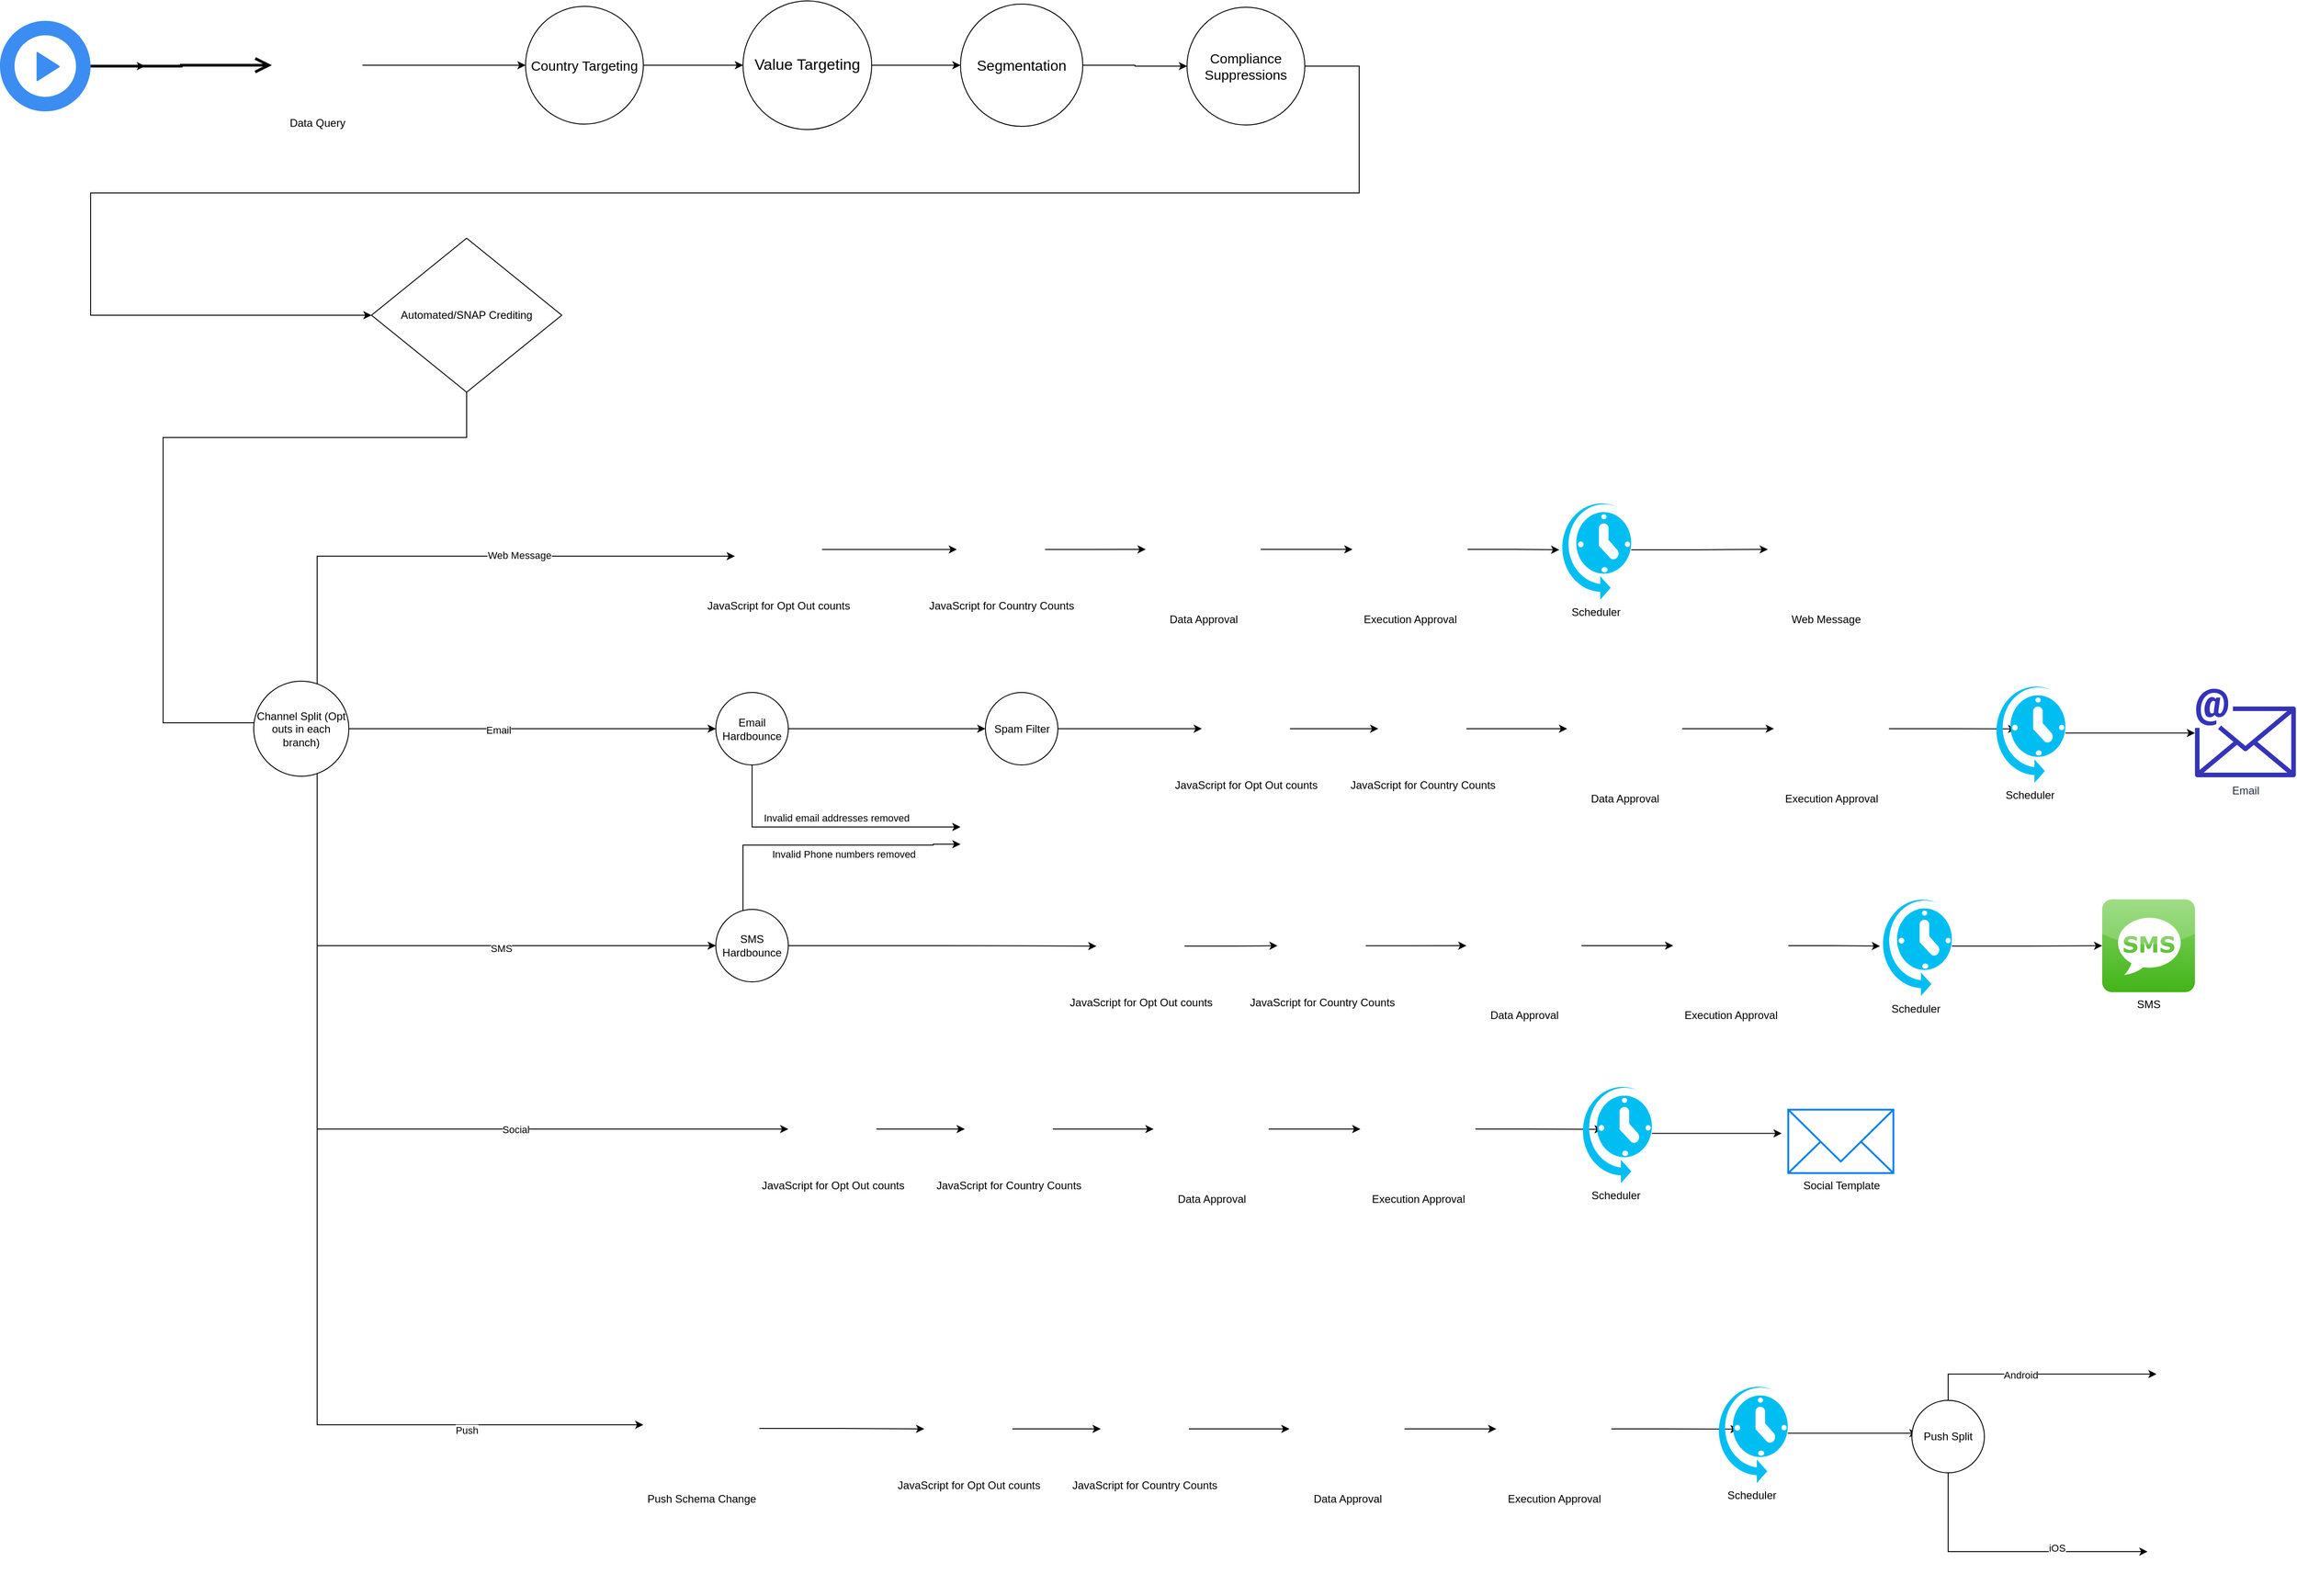 <mxfile version="13.5.3" type="github">
  <diagram id="2f404044-711c-603c-8f00-f6bb4c023d3c" name="Page-1">
    <mxGraphModel dx="2591" dy="762" grid="1" gridSize="10" guides="1" tooltips="1" connect="1" arrows="1" fold="1" page="1" pageScale="1" pageWidth="1169" pageHeight="827" background="#ffffff" math="0" shadow="0">
      <root>
        <mxCell id="0" />
        <mxCell id="1" parent="0" />
        <mxCell id="QS25DertQXvmk6rhUbj2-1" style="edgeStyle=orthogonalEdgeStyle;rounded=0;orthogonalLoop=1;jettySize=auto;html=1;" parent="1" source="8XHSFWnbZJ1DE-YiNsan-62" target="8XHSFWnbZJ1DE-YiNsan-65" edge="1">
          <mxGeometry relative="1" as="geometry" />
        </mxCell>
        <mxCell id="8XHSFWnbZJ1DE-YiNsan-62" value="Data Query" style="shape=image;html=1;verticalAlign=top;verticalLabelPosition=bottom;labelBackgroundColor=#ffffff;imageAspect=0;aspect=fixed;image=https://cdn3.iconfinder.com/data/icons/linecons-free-vector-icons-pack/32/data-128.png" parent="1" vertex="1">
          <mxGeometry x="-820" y="259" width="100" height="100" as="geometry" />
        </mxCell>
        <mxCell id="8XHSFWnbZJ1DE-YiNsan-69" style="edgeStyle=orthogonalEdgeStyle;rounded=0;orthogonalLoop=1;jettySize=auto;html=1;" parent="1" source="8XHSFWnbZJ1DE-YiNsan-65" target="8XHSFWnbZJ1DE-YiNsan-67" edge="1">
          <mxGeometry relative="1" as="geometry" />
        </mxCell>
        <mxCell id="8XHSFWnbZJ1DE-YiNsan-65" value="&lt;font style=&quot;font-size: 15px&quot;&gt;Country Targeting&lt;/font&gt;" style="ellipse;whiteSpace=wrap;html=1;aspect=fixed;" parent="1" vertex="1">
          <mxGeometry x="-540" y="244" width="130" height="130" as="geometry" />
        </mxCell>
        <mxCell id="8XHSFWnbZJ1DE-YiNsan-70" style="edgeStyle=orthogonalEdgeStyle;rounded=0;orthogonalLoop=1;jettySize=auto;html=1;" parent="1" source="8XHSFWnbZJ1DE-YiNsan-67" target="8XHSFWnbZJ1DE-YiNsan-68" edge="1">
          <mxGeometry relative="1" as="geometry" />
        </mxCell>
        <mxCell id="8XHSFWnbZJ1DE-YiNsan-67" value="&lt;font style=&quot;font-size: 17px&quot;&gt;Value Targeting&lt;/font&gt;" style="ellipse;whiteSpace=wrap;html=1;aspect=fixed;" parent="1" vertex="1">
          <mxGeometry x="-300" y="238" width="142" height="142" as="geometry" />
        </mxCell>
        <mxCell id="8XHSFWnbZJ1DE-YiNsan-73" style="edgeStyle=orthogonalEdgeStyle;rounded=0;orthogonalLoop=1;jettySize=auto;html=1;" parent="1" source="8XHSFWnbZJ1DE-YiNsan-68" target="8XHSFWnbZJ1DE-YiNsan-71" edge="1">
          <mxGeometry relative="1" as="geometry" />
        </mxCell>
        <mxCell id="8XHSFWnbZJ1DE-YiNsan-68" value="&lt;font style=&quot;font-size: 16px&quot;&gt;Segmentation&lt;/font&gt;" style="ellipse;whiteSpace=wrap;html=1;aspect=fixed;" parent="1" vertex="1">
          <mxGeometry x="-60" y="241.5" width="135" height="135" as="geometry" />
        </mxCell>
        <mxCell id="4gRK0sS5Mk44YcZ_f5wx-4" style="edgeStyle=orthogonalEdgeStyle;rounded=0;orthogonalLoop=1;jettySize=auto;html=1;" parent="1" source="8XHSFWnbZJ1DE-YiNsan-71" target="4gRK0sS5Mk44YcZ_f5wx-7" edge="1">
          <mxGeometry relative="1" as="geometry">
            <mxPoint x="-880" y="630" as="targetPoint" />
            <Array as="points">
              <mxPoint x="380" y="310" />
              <mxPoint x="380" y="450" />
              <mxPoint x="-1020" y="450" />
              <mxPoint x="-1020" y="585" />
            </Array>
          </mxGeometry>
        </mxCell>
        <mxCell id="8XHSFWnbZJ1DE-YiNsan-71" value="&lt;font style=&quot;font-size: 15px&quot;&gt;Compliance Suppressions&lt;/font&gt;" style="ellipse;whiteSpace=wrap;html=1;aspect=fixed;" parent="1" vertex="1">
          <mxGeometry x="190" y="245" width="130" height="130" as="geometry" />
        </mxCell>
        <mxCell id="8XHSFWnbZJ1DE-YiNsan-63" value="" style="html=1;aspect=fixed;strokeColor=none;shadow=0;align=center;verticalAlign=top;fillColor=#3B8DF1;shape=mxgraph.gcp2.play_start" parent="1" vertex="1">
          <mxGeometry x="-1120" y="260" width="100" height="100" as="geometry" />
        </mxCell>
        <mxCell id="8XHSFWnbZJ1DE-YiNsan-90" value="" style="edgeStyle=orthogonalEdgeStyle;rounded=0;orthogonalLoop=1;jettySize=auto;html=1;" parent="1" source="8XHSFWnbZJ1DE-YiNsan-63" edge="1">
          <mxGeometry relative="1" as="geometry">
            <mxPoint x="-960" y="310" as="targetPoint" />
          </mxGeometry>
        </mxCell>
        <mxCell id="8XHSFWnbZJ1DE-YiNsan-85" value="" style="edgeStyle=elbowEdgeStyle;html=1;elbow=horizontal;endArrow=none;rounded=0;startArrow=open;strokeWidth=3;startSize=12;" parent="1" source="8XHSFWnbZJ1DE-YiNsan-62" edge="1">
          <mxGeometry relative="1" as="geometry">
            <mxPoint x="-1020" y="310" as="targetPoint" />
            <mxPoint x="-960" y="310" as="sourcePoint" />
          </mxGeometry>
        </mxCell>
        <mxCell id="4gRK0sS5Mk44YcZ_f5wx-16" style="edgeStyle=orthogonalEdgeStyle;rounded=0;orthogonalLoop=1;jettySize=auto;html=1;" parent="1" source="4gRK0sS5Mk44YcZ_f5wx-7" edge="1">
          <mxGeometry relative="1" as="geometry">
            <Array as="points">
              <mxPoint x="-605" y="720" />
              <mxPoint x="-940" y="720" />
              <mxPoint x="-940" y="1035" />
              <mxPoint x="-810" y="1035" />
            </Array>
            <mxPoint x="-810" y="1035" as="targetPoint" />
          </mxGeometry>
        </mxCell>
        <mxCell id="4gRK0sS5Mk44YcZ_f5wx-7" value="Automated/SNAP Crediting" style="rhombus;whiteSpace=wrap;html=1;" parent="1" vertex="1">
          <mxGeometry x="-710" y="500" width="210" height="170" as="geometry" />
        </mxCell>
        <mxCell id="4gRK0sS5Mk44YcZ_f5wx-10" style="edgeStyle=orthogonalEdgeStyle;rounded=0;orthogonalLoop=1;jettySize=auto;html=1;entryX=0.01;entryY=0.576;entryDx=0;entryDy=0;entryPerimeter=0;" parent="1" source="4gRK0sS5Mk44YcZ_f5wx-9" edge="1" target="8XHSFWnbZJ1DE-YiNsan-102">
          <mxGeometry relative="1" as="geometry">
            <mxPoint x="-530" y="840" as="targetPoint" />
            <Array as="points">
              <mxPoint x="-770" y="851" />
            </Array>
          </mxGeometry>
        </mxCell>
        <mxCell id="pf_8lkapyMWm3zXwerXr-1" value="Web Message" style="edgeLabel;html=1;align=center;verticalAlign=middle;resizable=0;points=[];" vertex="1" connectable="0" parent="4gRK0sS5Mk44YcZ_f5wx-10">
          <mxGeometry x="0.208" y="1" relative="1" as="geometry">
            <mxPoint as="offset" />
          </mxGeometry>
        </mxCell>
        <mxCell id="4gRK0sS5Mk44YcZ_f5wx-11" style="edgeStyle=orthogonalEdgeStyle;rounded=0;orthogonalLoop=1;jettySize=auto;html=1;" parent="1" source="4gRK0sS5Mk44YcZ_f5wx-9" edge="1" target="pf_8lkapyMWm3zXwerXr-4">
          <mxGeometry relative="1" as="geometry">
            <mxPoint x="-380" y="940" as="targetPoint" />
            <Array as="points" />
            <mxPoint x="-730" y="990.359" as="sourcePoint" />
          </mxGeometry>
        </mxCell>
        <mxCell id="pf_8lkapyMWm3zXwerXr-3" value="Email" style="edgeLabel;html=1;align=center;verticalAlign=middle;resizable=0;points=[];" vertex="1" connectable="0" parent="4gRK0sS5Mk44YcZ_f5wx-11">
          <mxGeometry x="-0.188" y="-1" relative="1" as="geometry">
            <mxPoint as="offset" />
          </mxGeometry>
        </mxCell>
        <mxCell id="4gRK0sS5Mk44YcZ_f5wx-13" style="edgeStyle=orthogonalEdgeStyle;rounded=0;orthogonalLoop=1;jettySize=auto;html=1;entryX=0;entryY=0.5;entryDx=0;entryDy=0;" parent="1" source="4gRK0sS5Mk44YcZ_f5wx-9" edge="1" target="pf_8lkapyMWm3zXwerXr-81">
          <mxGeometry relative="1" as="geometry">
            <mxPoint x="-281.171" y="1470" as="targetPoint" />
            <Array as="points">
              <mxPoint x="-770" y="1484" />
            </Array>
          </mxGeometry>
        </mxCell>
        <mxCell id="pf_8lkapyMWm3zXwerXr-68" value="Social" style="edgeLabel;html=1;align=center;verticalAlign=middle;resizable=0;points=[];" vertex="1" connectable="0" parent="4gRK0sS5Mk44YcZ_f5wx-13">
          <mxGeometry x="-0.109" y="181" relative="1" as="geometry">
            <mxPoint x="205" y="181" as="offset" />
          </mxGeometry>
        </mxCell>
        <mxCell id="4gRK0sS5Mk44YcZ_f5wx-14" style="edgeStyle=orthogonalEdgeStyle;rounded=0;orthogonalLoop=1;jettySize=auto;html=1;" parent="1" source="4gRK0sS5Mk44YcZ_f5wx-9" edge="1" target="pf_8lkapyMWm3zXwerXr-69">
          <mxGeometry relative="1" as="geometry">
            <mxPoint x="-370" y="1700" as="targetPoint" />
            <Array as="points">
              <mxPoint x="-770" y="1810" />
            </Array>
          </mxGeometry>
        </mxCell>
        <mxCell id="pf_8lkapyMWm3zXwerXr-70" value="Push" style="edgeLabel;html=1;align=center;verticalAlign=middle;resizable=0;points=[];" vertex="1" connectable="0" parent="4gRK0sS5Mk44YcZ_f5wx-14">
          <mxGeometry x="0.248" y="160" relative="1" as="geometry">
            <mxPoint x="5" y="51.5" as="offset" />
          </mxGeometry>
        </mxCell>
        <mxCell id="pf_8lkapyMWm3zXwerXr-28" style="edgeStyle=orthogonalEdgeStyle;rounded=0;orthogonalLoop=1;jettySize=auto;html=1;" edge="1" parent="1" source="4gRK0sS5Mk44YcZ_f5wx-9" target="pf_8lkapyMWm3zXwerXr-26">
          <mxGeometry relative="1" as="geometry">
            <Array as="points">
              <mxPoint x="-770" y="1281" />
            </Array>
          </mxGeometry>
        </mxCell>
        <mxCell id="pf_8lkapyMWm3zXwerXr-57" value="SMS" style="edgeLabel;html=1;align=center;verticalAlign=middle;resizable=0;points=[];" vertex="1" connectable="0" parent="pf_8lkapyMWm3zXwerXr-28">
          <mxGeometry x="0.247" y="-3" relative="1" as="geometry">
            <mxPoint as="offset" />
          </mxGeometry>
        </mxCell>
        <mxCell id="4gRK0sS5Mk44YcZ_f5wx-9" value="Channel Split (Opt outs in each branch)" style="ellipse;whiteSpace=wrap;html=1;aspect=fixed;direction=south;" parent="1" vertex="1">
          <mxGeometry x="-840" y="989" width="105" height="105" as="geometry" />
        </mxCell>
        <mxCell id="4gRK0sS5Mk44YcZ_f5wx-15" value="" style="group" parent="1" vertex="1" connectable="0">
          <mxGeometry x="-310" y="780" width="1268" height="128" as="geometry" />
        </mxCell>
        <mxCell id="8XHSFWnbZJ1DE-YiNsan-102" value="JavaScript for Opt Out counts" style="shape=image;html=1;verticalAlign=top;verticalLabelPosition=bottom;labelBackgroundColor=#ffffff;imageAspect=0;aspect=fixed;image=https://cdn4.iconfinder.com/data/icons/file-names-25/512/1-128.png" parent="4gRK0sS5Mk44YcZ_f5wx-15" vertex="1">
          <mxGeometry y="15" width="97.233" height="97.233" as="geometry" />
        </mxCell>
        <mxCell id="8XHSFWnbZJ1DE-YiNsan-105" value="JavaScript for Country Counts" style="shape=image;html=1;verticalAlign=top;verticalLabelPosition=bottom;labelBackgroundColor=#ffffff;imageAspect=0;aspect=fixed;image=https://cdn4.iconfinder.com/data/icons/file-names-25/512/1-128.png" parent="4gRK0sS5Mk44YcZ_f5wx-15" vertex="1">
          <mxGeometry x="246.059" y="15" width="97.233" height="97.233" as="geometry" />
        </mxCell>
        <mxCell id="8XHSFWnbZJ1DE-YiNsan-104" style="edgeStyle=orthogonalEdgeStyle;rounded=0;orthogonalLoop=1;jettySize=auto;html=1;" parent="4gRK0sS5Mk44YcZ_f5wx-15" source="8XHSFWnbZJ1DE-YiNsan-102" target="8XHSFWnbZJ1DE-YiNsan-105" edge="1">
          <mxGeometry relative="1" as="geometry">
            <mxPoint x="236.138" y="64" as="targetPoint" />
          </mxGeometry>
        </mxCell>
        <mxCell id="8XHSFWnbZJ1DE-YiNsan-108" value="Data Approval" style="shape=image;html=1;verticalAlign=top;verticalLabelPosition=bottom;labelBackgroundColor=#ffffff;imageAspect=0;aspect=fixed;image=https://cdn1.iconfinder.com/data/icons/handy-vol-1-2/128/handyArtboard_13-128.png" parent="4gRK0sS5Mk44YcZ_f5wx-15" vertex="1">
          <mxGeometry x="454.416" width="126.998" height="126.998" as="geometry" />
        </mxCell>
        <mxCell id="8XHSFWnbZJ1DE-YiNsan-106" style="edgeStyle=orthogonalEdgeStyle;rounded=0;orthogonalLoop=1;jettySize=auto;html=1;" parent="4gRK0sS5Mk44YcZ_f5wx-15" source="8XHSFWnbZJ1DE-YiNsan-105" target="8XHSFWnbZJ1DE-YiNsan-108" edge="1">
          <mxGeometry relative="1" as="geometry">
            <mxPoint x="390.917" y="64" as="targetPoint" />
          </mxGeometry>
        </mxCell>
        <mxCell id="8XHSFWnbZJ1DE-YiNsan-111" value="Execution Approval" style="shape=image;html=1;verticalAlign=top;verticalLabelPosition=bottom;labelBackgroundColor=#ffffff;imageAspect=0;aspect=fixed;image=https://cdn1.iconfinder.com/data/icons/handy-vol-1-2/128/handyArtboard_13-128.png" parent="4gRK0sS5Mk44YcZ_f5wx-15" vertex="1">
          <mxGeometry x="682.617" width="126.998" height="126.998" as="geometry" />
        </mxCell>
        <mxCell id="8XHSFWnbZJ1DE-YiNsan-112" style="edgeStyle=orthogonalEdgeStyle;rounded=0;orthogonalLoop=1;jettySize=auto;html=1;" parent="4gRK0sS5Mk44YcZ_f5wx-15" source="8XHSFWnbZJ1DE-YiNsan-108" target="8XHSFWnbZJ1DE-YiNsan-111" edge="1">
          <mxGeometry relative="1" as="geometry">
            <Array as="points">
              <mxPoint x="683" y="63" />
              <mxPoint x="683" y="63" />
            </Array>
          </mxGeometry>
        </mxCell>
        <mxCell id="8XHSFWnbZJ1DE-YiNsan-116" value="Scheduler" style="verticalLabelPosition=bottom;html=1;verticalAlign=top;align=center;strokeColor=none;fillColor=#00BEF2;shape=mxgraph.azure.scheduler;pointerEvents=1;" parent="4gRK0sS5Mk44YcZ_f5wx-15" vertex="1">
          <mxGeometry x="910.817" y="9" width="79.374" height="110" as="geometry" />
        </mxCell>
        <mxCell id="8XHSFWnbZJ1DE-YiNsan-117" style="edgeStyle=orthogonalEdgeStyle;rounded=0;orthogonalLoop=1;jettySize=auto;html=1;" parent="4gRK0sS5Mk44YcZ_f5wx-15" source="8XHSFWnbZJ1DE-YiNsan-111" target="8XHSFWnbZJ1DE-YiNsan-116" edge="1">
          <mxGeometry relative="1" as="geometry" />
        </mxCell>
        <mxCell id="4gRK0sS5Mk44YcZ_f5wx-1" value="Web Message" style="shape=image;html=1;verticalAlign=top;verticalLabelPosition=bottom;labelBackgroundColor=#ffffff;imageAspect=0;aspect=fixed;image=https://cdn4.iconfinder.com/data/icons/twitter-28/512/168_Twitter_Mail_Sms_Chat-128.png" parent="4gRK0sS5Mk44YcZ_f5wx-15" vertex="1">
          <mxGeometry x="1141.002" width="126.998" height="126.998" as="geometry" />
        </mxCell>
        <mxCell id="4gRK0sS5Mk44YcZ_f5wx-2" style="edgeStyle=orthogonalEdgeStyle;rounded=0;orthogonalLoop=1;jettySize=auto;html=1;" parent="4gRK0sS5Mk44YcZ_f5wx-15" source="8XHSFWnbZJ1DE-YiNsan-116" target="4gRK0sS5Mk44YcZ_f5wx-1" edge="1">
          <mxGeometry relative="1" as="geometry" />
        </mxCell>
        <mxCell id="pf_8lkapyMWm3zXwerXr-7" style="edgeStyle=orthogonalEdgeStyle;rounded=0;orthogonalLoop=1;jettySize=auto;html=1;" edge="1" parent="1" source="pf_8lkapyMWm3zXwerXr-4" target="pf_8lkapyMWm3zXwerXr-35">
          <mxGeometry relative="1" as="geometry">
            <mxPoint x="-80" y="1150" as="targetPoint" />
            <Array as="points">
              <mxPoint x="-290" y="1150" />
            </Array>
          </mxGeometry>
        </mxCell>
        <mxCell id="pf_8lkapyMWm3zXwerXr-8" value="Invalid email addresses removed" style="edgeLabel;html=1;align=center;verticalAlign=middle;resizable=0;points=[];" vertex="1" connectable="0" parent="pf_8lkapyMWm3zXwerXr-7">
          <mxGeometry x="-0.191" y="4" relative="1" as="geometry">
            <mxPoint x="41" y="-6" as="offset" />
          </mxGeometry>
        </mxCell>
        <mxCell id="pf_8lkapyMWm3zXwerXr-11" style="edgeStyle=orthogonalEdgeStyle;rounded=0;orthogonalLoop=1;jettySize=auto;html=1;" edge="1" parent="1" source="pf_8lkapyMWm3zXwerXr-4" target="pf_8lkapyMWm3zXwerXr-10">
          <mxGeometry relative="1" as="geometry" />
        </mxCell>
        <mxCell id="pf_8lkapyMWm3zXwerXr-4" value="Email Hardbounce" style="ellipse;whiteSpace=wrap;html=1;aspect=fixed;" vertex="1" parent="1">
          <mxGeometry x="-330" y="1001.5" width="80" height="80" as="geometry" />
        </mxCell>
        <mxCell id="pf_8lkapyMWm3zXwerXr-38" style="edgeStyle=orthogonalEdgeStyle;rounded=0;orthogonalLoop=1;jettySize=auto;html=1;" edge="1" parent="1" source="pf_8lkapyMWm3zXwerXr-10" target="pf_8lkapyMWm3zXwerXr-37">
          <mxGeometry relative="1" as="geometry" />
        </mxCell>
        <mxCell id="pf_8lkapyMWm3zXwerXr-10" value="Spam Filter" style="ellipse;whiteSpace=wrap;html=1;aspect=fixed;" vertex="1" parent="1">
          <mxGeometry x="-32.5" y="1001.5" width="80" height="80" as="geometry" />
        </mxCell>
        <mxCell id="pf_8lkapyMWm3zXwerXr-53" style="edgeStyle=orthogonalEdgeStyle;rounded=0;orthogonalLoop=1;jettySize=auto;html=1;" edge="1" parent="1" source="pf_8lkapyMWm3zXwerXr-13" target="pf_8lkapyMWm3zXwerXr-15">
          <mxGeometry relative="1" as="geometry" />
        </mxCell>
        <mxCell id="pf_8lkapyMWm3zXwerXr-13" value="JavaScript for Country Counts" style="shape=image;html=1;verticalAlign=top;verticalLabelPosition=bottom;labelBackgroundColor=#ffffff;imageAspect=0;aspect=fixed;image=https://cdn4.iconfinder.com/data/icons/file-names-25/512/1-128.png" vertex="1" parent="1">
          <mxGeometry x="401.119" y="992.88" width="97.233" height="97.233" as="geometry" />
        </mxCell>
        <mxCell id="pf_8lkapyMWm3zXwerXr-54" style="edgeStyle=orthogonalEdgeStyle;rounded=0;orthogonalLoop=1;jettySize=auto;html=1;" edge="1" parent="1" source="pf_8lkapyMWm3zXwerXr-15" target="pf_8lkapyMWm3zXwerXr-17">
          <mxGeometry relative="1" as="geometry" />
        </mxCell>
        <mxCell id="pf_8lkapyMWm3zXwerXr-15" value="Data Approval" style="shape=image;html=1;verticalAlign=top;verticalLabelPosition=bottom;labelBackgroundColor=#ffffff;imageAspect=0;aspect=fixed;image=https://cdn1.iconfinder.com/data/icons/handy-vol-1-2/128/handyArtboard_13-128.png" vertex="1" parent="1">
          <mxGeometry x="609.476" y="978" width="126.998" height="126.998" as="geometry" />
        </mxCell>
        <mxCell id="pf_8lkapyMWm3zXwerXr-55" style="edgeStyle=orthogonalEdgeStyle;rounded=0;orthogonalLoop=1;jettySize=auto;html=1;entryX=0.317;entryY=0.459;entryDx=0;entryDy=0;entryPerimeter=0;" edge="1" parent="1" source="pf_8lkapyMWm3zXwerXr-17" target="pf_8lkapyMWm3zXwerXr-19">
          <mxGeometry relative="1" as="geometry" />
        </mxCell>
        <mxCell id="pf_8lkapyMWm3zXwerXr-17" value="Execution Approval" style="shape=image;html=1;verticalAlign=top;verticalLabelPosition=bottom;labelBackgroundColor=#ffffff;imageAspect=0;aspect=fixed;image=https://cdn1.iconfinder.com/data/icons/handy-vol-1-2/128/handyArtboard_13-128.png" vertex="1" parent="1">
          <mxGeometry x="837.677" y="978" width="126.998" height="126.998" as="geometry" />
        </mxCell>
        <mxCell id="pf_8lkapyMWm3zXwerXr-56" style="edgeStyle=orthogonalEdgeStyle;rounded=0;orthogonalLoop=1;jettySize=auto;html=1;" edge="1" parent="1" source="pf_8lkapyMWm3zXwerXr-19" target="pf_8lkapyMWm3zXwerXr-24">
          <mxGeometry relative="1" as="geometry" />
        </mxCell>
        <mxCell id="pf_8lkapyMWm3zXwerXr-19" value="Scheduler" style="verticalLabelPosition=bottom;html=1;verticalAlign=top;align=center;strokeColor=none;fillColor=#00BEF2;shape=mxgraph.azure.scheduler;pointerEvents=1;" vertex="1" parent="1">
          <mxGeometry x="1079.997" y="991.25" width="79.374" height="110" as="geometry" />
        </mxCell>
        <mxCell id="pf_8lkapyMWm3zXwerXr-24" value="Email" style="outlineConnect=0;fontColor=#232F3E;gradientColor=none;fillColor=#3334B9;strokeColor=none;dashed=0;verticalLabelPosition=bottom;verticalAlign=top;align=center;html=1;fontSize=12;fontStyle=0;aspect=fixed;pointerEvents=1;shape=mxgraph.aws4.email;" vertex="1" parent="1">
          <mxGeometry x="1302.4" y="997" width="111.34" height="98.5" as="geometry" />
        </mxCell>
        <mxCell id="pf_8lkapyMWm3zXwerXr-29" style="edgeStyle=orthogonalEdgeStyle;rounded=0;orthogonalLoop=1;jettySize=auto;html=1;entryX=0;entryY=0.5;entryDx=0;entryDy=0;" edge="1" parent="1" source="pf_8lkapyMWm3zXwerXr-26" target="pf_8lkapyMWm3zXwerXr-35">
          <mxGeometry relative="1" as="geometry">
            <mxPoint x="-90" y="1171" as="targetPoint" />
            <Array as="points">
              <mxPoint x="-300" y="1170" />
              <mxPoint x="-90" y="1170" />
              <mxPoint x="-90" y="1169" />
            </Array>
          </mxGeometry>
        </mxCell>
        <mxCell id="pf_8lkapyMWm3zXwerXr-31" value="Invalid Phone numbers removed" style="edgeLabel;html=1;align=center;verticalAlign=middle;resizable=0;points=[];" vertex="1" connectable="0" parent="pf_8lkapyMWm3zXwerXr-29">
          <mxGeometry x="0.167" y="-4" relative="1" as="geometry">
            <mxPoint y="6" as="offset" />
          </mxGeometry>
        </mxCell>
        <mxCell id="pf_8lkapyMWm3zXwerXr-49" style="edgeStyle=orthogonalEdgeStyle;rounded=0;orthogonalLoop=1;jettySize=auto;html=1;" edge="1" parent="1" source="pf_8lkapyMWm3zXwerXr-26" target="pf_8lkapyMWm3zXwerXr-48">
          <mxGeometry relative="1" as="geometry" />
        </mxCell>
        <mxCell id="pf_8lkapyMWm3zXwerXr-26" value="SMS Hardbounce" style="ellipse;whiteSpace=wrap;html=1;aspect=fixed;" vertex="1" parent="1">
          <mxGeometry x="-330" y="1241" width="80" height="80" as="geometry" />
        </mxCell>
        <mxCell id="pf_8lkapyMWm3zXwerXr-35" value="" style="shape=image;html=1;verticalAlign=top;verticalLabelPosition=bottom;labelBackgroundColor=#ffffff;imageAspect=0;aspect=fixed;image=https://cdn2.iconfinder.com/data/icons/circle-icons-1/64/stop-128.png" vertex="1" parent="1">
          <mxGeometry x="-60" y="1130" width="78" height="78" as="geometry" />
        </mxCell>
        <mxCell id="pf_8lkapyMWm3zXwerXr-39" style="edgeStyle=orthogonalEdgeStyle;rounded=0;orthogonalLoop=1;jettySize=auto;html=1;" edge="1" parent="1" source="pf_8lkapyMWm3zXwerXr-37" target="pf_8lkapyMWm3zXwerXr-13">
          <mxGeometry relative="1" as="geometry" />
        </mxCell>
        <mxCell id="pf_8lkapyMWm3zXwerXr-37" value="JavaScript for Opt Out counts" style="shape=image;html=1;verticalAlign=top;verticalLabelPosition=bottom;labelBackgroundColor=#ffffff;imageAspect=0;aspect=fixed;image=https://cdn4.iconfinder.com/data/icons/file-names-25/512/1-128.png" vertex="1" parent="1">
          <mxGeometry x="206.38" y="992.88" width="97.233" height="97.233" as="geometry" />
        </mxCell>
        <mxCell id="pf_8lkapyMWm3zXwerXr-40" value="JavaScript for Country Counts" style="shape=image;html=1;verticalAlign=top;verticalLabelPosition=bottom;labelBackgroundColor=#ffffff;imageAspect=0;aspect=fixed;image=https://cdn4.iconfinder.com/data/icons/file-names-25/512/1-128.png" vertex="1" parent="1">
          <mxGeometry x="289.999" y="1232.5" width="97.233" height="97.233" as="geometry" />
        </mxCell>
        <mxCell id="pf_8lkapyMWm3zXwerXr-41" value="Data Approval" style="shape=image;html=1;verticalAlign=top;verticalLabelPosition=bottom;labelBackgroundColor=#ffffff;imageAspect=0;aspect=fixed;image=https://cdn1.iconfinder.com/data/icons/handy-vol-1-2/128/handyArtboard_13-128.png" vertex="1" parent="1">
          <mxGeometry x="498.356" y="1217.5" width="126.998" height="126.998" as="geometry" />
        </mxCell>
        <mxCell id="pf_8lkapyMWm3zXwerXr-42" style="edgeStyle=orthogonalEdgeStyle;rounded=0;orthogonalLoop=1;jettySize=auto;html=1;" edge="1" parent="1" source="pf_8lkapyMWm3zXwerXr-40" target="pf_8lkapyMWm3zXwerXr-41">
          <mxGeometry relative="1" as="geometry">
            <mxPoint x="714.857" y="511.5" as="targetPoint" />
          </mxGeometry>
        </mxCell>
        <mxCell id="pf_8lkapyMWm3zXwerXr-43" value="Execution Approval" style="shape=image;html=1;verticalAlign=top;verticalLabelPosition=bottom;labelBackgroundColor=#ffffff;imageAspect=0;aspect=fixed;image=https://cdn1.iconfinder.com/data/icons/handy-vol-1-2/128/handyArtboard_13-128.png" vertex="1" parent="1">
          <mxGeometry x="726.557" y="1217.5" width="126.998" height="126.998" as="geometry" />
        </mxCell>
        <mxCell id="pf_8lkapyMWm3zXwerXr-44" style="edgeStyle=orthogonalEdgeStyle;rounded=0;orthogonalLoop=1;jettySize=auto;html=1;" edge="1" parent="1" source="pf_8lkapyMWm3zXwerXr-41" target="pf_8lkapyMWm3zXwerXr-43">
          <mxGeometry relative="1" as="geometry">
            <Array as="points">
              <mxPoint x="726.94" y="1280.5" />
              <mxPoint x="726.94" y="1280.5" />
            </Array>
          </mxGeometry>
        </mxCell>
        <mxCell id="pf_8lkapyMWm3zXwerXr-50" style="edgeStyle=orthogonalEdgeStyle;rounded=0;orthogonalLoop=1;jettySize=auto;html=1;" edge="1" parent="1" source="pf_8lkapyMWm3zXwerXr-45" target="pf_8lkapyMWm3zXwerXr-51">
          <mxGeometry relative="1" as="geometry">
            <mxPoint x="1170" y="1281.5" as="targetPoint" />
          </mxGeometry>
        </mxCell>
        <mxCell id="pf_8lkapyMWm3zXwerXr-45" value="Scheduler" style="verticalLabelPosition=bottom;html=1;verticalAlign=top;align=center;strokeColor=none;fillColor=#00BEF2;shape=mxgraph.azure.scheduler;pointerEvents=1;" vertex="1" parent="1">
          <mxGeometry x="954.757" y="1226.5" width="79.374" height="110" as="geometry" />
        </mxCell>
        <mxCell id="pf_8lkapyMWm3zXwerXr-46" style="edgeStyle=orthogonalEdgeStyle;rounded=0;orthogonalLoop=1;jettySize=auto;html=1;" edge="1" parent="1" source="pf_8lkapyMWm3zXwerXr-43" target="pf_8lkapyMWm3zXwerXr-45">
          <mxGeometry relative="1" as="geometry" />
        </mxCell>
        <mxCell id="pf_8lkapyMWm3zXwerXr-47" style="edgeStyle=orthogonalEdgeStyle;rounded=0;orthogonalLoop=1;jettySize=auto;html=1;" edge="1" parent="1" source="pf_8lkapyMWm3zXwerXr-48" target="pf_8lkapyMWm3zXwerXr-40">
          <mxGeometry relative="1" as="geometry" />
        </mxCell>
        <mxCell id="pf_8lkapyMWm3zXwerXr-48" value="JavaScript for Opt Out counts" style="shape=image;html=1;verticalAlign=top;verticalLabelPosition=bottom;labelBackgroundColor=#ffffff;imageAspect=0;aspect=fixed;image=https://cdn4.iconfinder.com/data/icons/file-names-25/512/1-128.png" vertex="1" parent="1">
          <mxGeometry x="90" y="1232.88" width="97.233" height="97.233" as="geometry" />
        </mxCell>
        <mxCell id="pf_8lkapyMWm3zXwerXr-51" value="SMS" style="dashed=0;outlineConnect=0;html=1;align=center;labelPosition=center;verticalLabelPosition=bottom;verticalAlign=top;shape=mxgraph.webicons.sms;fillColor=#86D466;gradientColor=#42B418" vertex="1" parent="1">
          <mxGeometry x="1200" y="1229.92" width="102.4" height="102.4" as="geometry" />
        </mxCell>
        <mxCell id="pf_8lkapyMWm3zXwerXr-96" style="edgeStyle=orthogonalEdgeStyle;rounded=0;orthogonalLoop=1;jettySize=auto;html=1;" edge="1" parent="1" source="pf_8lkapyMWm3zXwerXr-69" target="pf_8lkapyMWm3zXwerXr-93">
          <mxGeometry relative="1" as="geometry" />
        </mxCell>
        <mxCell id="pf_8lkapyMWm3zXwerXr-69" value="Push Schema Change" style="shape=image;html=1;verticalAlign=top;verticalLabelPosition=bottom;labelBackgroundColor=#ffffff;imageAspect=0;aspect=fixed;image=https://cdn3.iconfinder.com/data/icons/linecons-free-vector-icons-pack/32/data-128.png" vertex="1" parent="1">
          <mxGeometry x="-410" y="1750" width="128" height="128" as="geometry" />
        </mxCell>
        <mxCell id="pf_8lkapyMWm3zXwerXr-71" style="edgeStyle=orthogonalEdgeStyle;rounded=0;orthogonalLoop=1;jettySize=auto;html=1;" edge="1" source="pf_8lkapyMWm3zXwerXr-72" target="pf_8lkapyMWm3zXwerXr-74" parent="1">
          <mxGeometry relative="1" as="geometry" />
        </mxCell>
        <mxCell id="pf_8lkapyMWm3zXwerXr-72" value="JavaScript for Country Counts" style="shape=image;html=1;verticalAlign=top;verticalLabelPosition=bottom;labelBackgroundColor=#ffffff;imageAspect=0;aspect=fixed;image=https://cdn4.iconfinder.com/data/icons/file-names-25/512/1-128.png" vertex="1" parent="1">
          <mxGeometry x="-55.261" y="1434.88" width="97.233" height="97.233" as="geometry" />
        </mxCell>
        <mxCell id="pf_8lkapyMWm3zXwerXr-73" style="edgeStyle=orthogonalEdgeStyle;rounded=0;orthogonalLoop=1;jettySize=auto;html=1;" edge="1" source="pf_8lkapyMWm3zXwerXr-74" target="pf_8lkapyMWm3zXwerXr-76" parent="1">
          <mxGeometry relative="1" as="geometry" />
        </mxCell>
        <mxCell id="pf_8lkapyMWm3zXwerXr-74" value="Data Approval" style="shape=image;html=1;verticalAlign=top;verticalLabelPosition=bottom;labelBackgroundColor=#ffffff;imageAspect=0;aspect=fixed;image=https://cdn1.iconfinder.com/data/icons/handy-vol-1-2/128/handyArtboard_13-128.png" vertex="1" parent="1">
          <mxGeometry x="153.096" y="1420" width="126.998" height="126.998" as="geometry" />
        </mxCell>
        <mxCell id="pf_8lkapyMWm3zXwerXr-75" style="edgeStyle=orthogonalEdgeStyle;rounded=0;orthogonalLoop=1;jettySize=auto;html=1;entryX=0.317;entryY=0.459;entryDx=0;entryDy=0;entryPerimeter=0;" edge="1" source="pf_8lkapyMWm3zXwerXr-76" target="pf_8lkapyMWm3zXwerXr-78" parent="1">
          <mxGeometry relative="1" as="geometry" />
        </mxCell>
        <mxCell id="pf_8lkapyMWm3zXwerXr-76" value="Execution Approval" style="shape=image;html=1;verticalAlign=top;verticalLabelPosition=bottom;labelBackgroundColor=#ffffff;imageAspect=0;aspect=fixed;image=https://cdn1.iconfinder.com/data/icons/handy-vol-1-2/128/handyArtboard_13-128.png" vertex="1" parent="1">
          <mxGeometry x="381.297" y="1420" width="126.998" height="126.998" as="geometry" />
        </mxCell>
        <mxCell id="pf_8lkapyMWm3zXwerXr-77" style="edgeStyle=orthogonalEdgeStyle;rounded=0;orthogonalLoop=1;jettySize=auto;html=1;" edge="1" source="pf_8lkapyMWm3zXwerXr-78" parent="1">
          <mxGeometry relative="1" as="geometry">
            <mxPoint x="846.259" y="1488.3" as="targetPoint" />
          </mxGeometry>
        </mxCell>
        <mxCell id="pf_8lkapyMWm3zXwerXr-78" value="Scheduler" style="verticalLabelPosition=bottom;html=1;verticalAlign=top;align=center;strokeColor=none;fillColor=#00BEF2;shape=mxgraph.azure.scheduler;pointerEvents=1;" vertex="1" parent="1">
          <mxGeometry x="623.617" y="1433.25" width="79.374" height="110" as="geometry" />
        </mxCell>
        <mxCell id="pf_8lkapyMWm3zXwerXr-80" style="edgeStyle=orthogonalEdgeStyle;rounded=0;orthogonalLoop=1;jettySize=auto;html=1;" edge="1" source="pf_8lkapyMWm3zXwerXr-81" target="pf_8lkapyMWm3zXwerXr-72" parent="1">
          <mxGeometry relative="1" as="geometry" />
        </mxCell>
        <mxCell id="pf_8lkapyMWm3zXwerXr-81" value="JavaScript for Opt Out counts" style="shape=image;html=1;verticalAlign=top;verticalLabelPosition=bottom;labelBackgroundColor=#ffffff;imageAspect=0;aspect=fixed;image=https://cdn4.iconfinder.com/data/icons/file-names-25/512/1-128.png" vertex="1" parent="1">
          <mxGeometry x="-250" y="1434.88" width="97.233" height="97.233" as="geometry" />
        </mxCell>
        <mxCell id="pf_8lkapyMWm3zXwerXr-83" style="edgeStyle=orthogonalEdgeStyle;rounded=0;orthogonalLoop=1;jettySize=auto;html=1;" edge="1" parent="1" source="pf_8lkapyMWm3zXwerXr-84" target="pf_8lkapyMWm3zXwerXr-86">
          <mxGeometry relative="1" as="geometry" />
        </mxCell>
        <mxCell id="pf_8lkapyMWm3zXwerXr-84" value="JavaScript for Country Counts" style="shape=image;html=1;verticalAlign=top;verticalLabelPosition=bottom;labelBackgroundColor=#ffffff;imageAspect=0;aspect=fixed;image=https://cdn4.iconfinder.com/data/icons/file-names-25/512/1-128.png" vertex="1" parent="1">
          <mxGeometry x="94.739" y="1765.88" width="97.233" height="97.233" as="geometry" />
        </mxCell>
        <mxCell id="pf_8lkapyMWm3zXwerXr-85" style="edgeStyle=orthogonalEdgeStyle;rounded=0;orthogonalLoop=1;jettySize=auto;html=1;" edge="1" parent="1" source="pf_8lkapyMWm3zXwerXr-86" target="pf_8lkapyMWm3zXwerXr-88">
          <mxGeometry relative="1" as="geometry" />
        </mxCell>
        <mxCell id="pf_8lkapyMWm3zXwerXr-86" value="Data Approval" style="shape=image;html=1;verticalAlign=top;verticalLabelPosition=bottom;labelBackgroundColor=#ffffff;imageAspect=0;aspect=fixed;image=https://cdn1.iconfinder.com/data/icons/handy-vol-1-2/128/handyArtboard_13-128.png" vertex="1" parent="1">
          <mxGeometry x="303.096" y="1751" width="126.998" height="126.998" as="geometry" />
        </mxCell>
        <mxCell id="pf_8lkapyMWm3zXwerXr-87" style="edgeStyle=orthogonalEdgeStyle;rounded=0;orthogonalLoop=1;jettySize=auto;html=1;entryX=0.317;entryY=0.459;entryDx=0;entryDy=0;entryPerimeter=0;" edge="1" parent="1" source="pf_8lkapyMWm3zXwerXr-88" target="pf_8lkapyMWm3zXwerXr-90">
          <mxGeometry relative="1" as="geometry" />
        </mxCell>
        <mxCell id="pf_8lkapyMWm3zXwerXr-88" value="Execution Approval" style="shape=image;html=1;verticalAlign=top;verticalLabelPosition=bottom;labelBackgroundColor=#ffffff;imageAspect=0;aspect=fixed;image=https://cdn1.iconfinder.com/data/icons/handy-vol-1-2/128/handyArtboard_13-128.png" vertex="1" parent="1">
          <mxGeometry x="531.297" y="1751" width="126.998" height="126.998" as="geometry" />
        </mxCell>
        <mxCell id="pf_8lkapyMWm3zXwerXr-89" style="edgeStyle=orthogonalEdgeStyle;rounded=0;orthogonalLoop=1;jettySize=auto;html=1;" edge="1" parent="1" source="pf_8lkapyMWm3zXwerXr-90">
          <mxGeometry relative="1" as="geometry">
            <mxPoint x="996.259" y="1819.3" as="targetPoint" />
          </mxGeometry>
        </mxCell>
        <mxCell id="pf_8lkapyMWm3zXwerXr-90" value="Scheduler" style="verticalLabelPosition=bottom;html=1;verticalAlign=top;align=center;strokeColor=none;fillColor=#00BEF2;shape=mxgraph.azure.scheduler;pointerEvents=1;" vertex="1" parent="1">
          <mxGeometry x="773.617" y="1764.25" width="79.374" height="110" as="geometry" />
        </mxCell>
        <mxCell id="pf_8lkapyMWm3zXwerXr-92" style="edgeStyle=orthogonalEdgeStyle;rounded=0;orthogonalLoop=1;jettySize=auto;html=1;" edge="1" parent="1" source="pf_8lkapyMWm3zXwerXr-93" target="pf_8lkapyMWm3zXwerXr-84">
          <mxGeometry relative="1" as="geometry" />
        </mxCell>
        <mxCell id="pf_8lkapyMWm3zXwerXr-93" value="JavaScript for Opt Out counts" style="shape=image;html=1;verticalAlign=top;verticalLabelPosition=bottom;labelBackgroundColor=#ffffff;imageAspect=0;aspect=fixed;image=https://cdn4.iconfinder.com/data/icons/file-names-25/512/1-128.png" vertex="1" parent="1">
          <mxGeometry x="-100" y="1765.88" width="97.233" height="97.233" as="geometry" />
        </mxCell>
        <mxCell id="pf_8lkapyMWm3zXwerXr-97" value="Social Template" style="html=1;verticalLabelPosition=bottom;align=center;labelBackgroundColor=#ffffff;verticalAlign=top;strokeWidth=2;strokeColor=#0080F0;shadow=0;dashed=0;shape=mxgraph.ios7.icons.mail;" vertex="1" parent="1">
          <mxGeometry x="853.56" y="1462.11" width="116" height="70" as="geometry" />
        </mxCell>
        <mxCell id="pf_8lkapyMWm3zXwerXr-98" value="" style="shape=image;html=1;verticalAlign=top;verticalLabelPosition=bottom;labelBackgroundColor=#ffffff;imageAspect=0;aspect=fixed;image=https://cdn0.iconfinder.com/data/icons/social-network-9/50/8-128.png" vertex="1" parent="1">
          <mxGeometry x="1260" y="1700" width="108" height="108" as="geometry" />
        </mxCell>
        <mxCell id="pf_8lkapyMWm3zXwerXr-99" value="" style="shape=image;html=1;verticalAlign=top;verticalLabelPosition=bottom;labelBackgroundColor=#ffffff;imageAspect=0;aspect=fixed;image=https://cdn0.iconfinder.com/data/icons/flat-round-system/512/apple-128.png" vertex="1" parent="1">
          <mxGeometry x="1250" y="1900" width="98" height="98" as="geometry" />
        </mxCell>
        <mxCell id="pf_8lkapyMWm3zXwerXr-103" style="edgeStyle=orthogonalEdgeStyle;rounded=0;orthogonalLoop=1;jettySize=auto;html=1;" edge="1" parent="1" source="pf_8lkapyMWm3zXwerXr-102" target="pf_8lkapyMWm3zXwerXr-98">
          <mxGeometry relative="1" as="geometry">
            <Array as="points">
              <mxPoint x="1030" y="1754" />
            </Array>
          </mxGeometry>
        </mxCell>
        <mxCell id="pf_8lkapyMWm3zXwerXr-107" value="Android" style="edgeLabel;html=1;align=center;verticalAlign=middle;resizable=0;points=[];" vertex="1" connectable="0" parent="pf_8lkapyMWm3zXwerXr-103">
          <mxGeometry x="-0.158" y="-1" relative="1" as="geometry">
            <mxPoint as="offset" />
          </mxGeometry>
        </mxCell>
        <mxCell id="pf_8lkapyMWm3zXwerXr-104" style="edgeStyle=orthogonalEdgeStyle;rounded=0;orthogonalLoop=1;jettySize=auto;html=1;" edge="1" parent="1" source="pf_8lkapyMWm3zXwerXr-102" target="pf_8lkapyMWm3zXwerXr-99">
          <mxGeometry relative="1" as="geometry">
            <Array as="points">
              <mxPoint x="1030" y="1950" />
            </Array>
          </mxGeometry>
        </mxCell>
        <mxCell id="pf_8lkapyMWm3zXwerXr-108" value="iOS" style="edgeLabel;html=1;align=center;verticalAlign=middle;resizable=0;points=[];" vertex="1" connectable="0" parent="pf_8lkapyMWm3zXwerXr-104">
          <mxGeometry x="0.348" y="4" relative="1" as="geometry">
            <mxPoint as="offset" />
          </mxGeometry>
        </mxCell>
        <mxCell id="pf_8lkapyMWm3zXwerXr-102" value="Push Split" style="ellipse;whiteSpace=wrap;html=1;aspect=fixed;" vertex="1" parent="1">
          <mxGeometry x="990" y="1783" width="80" height="80" as="geometry" />
        </mxCell>
      </root>
    </mxGraphModel>
  </diagram>
</mxfile>
